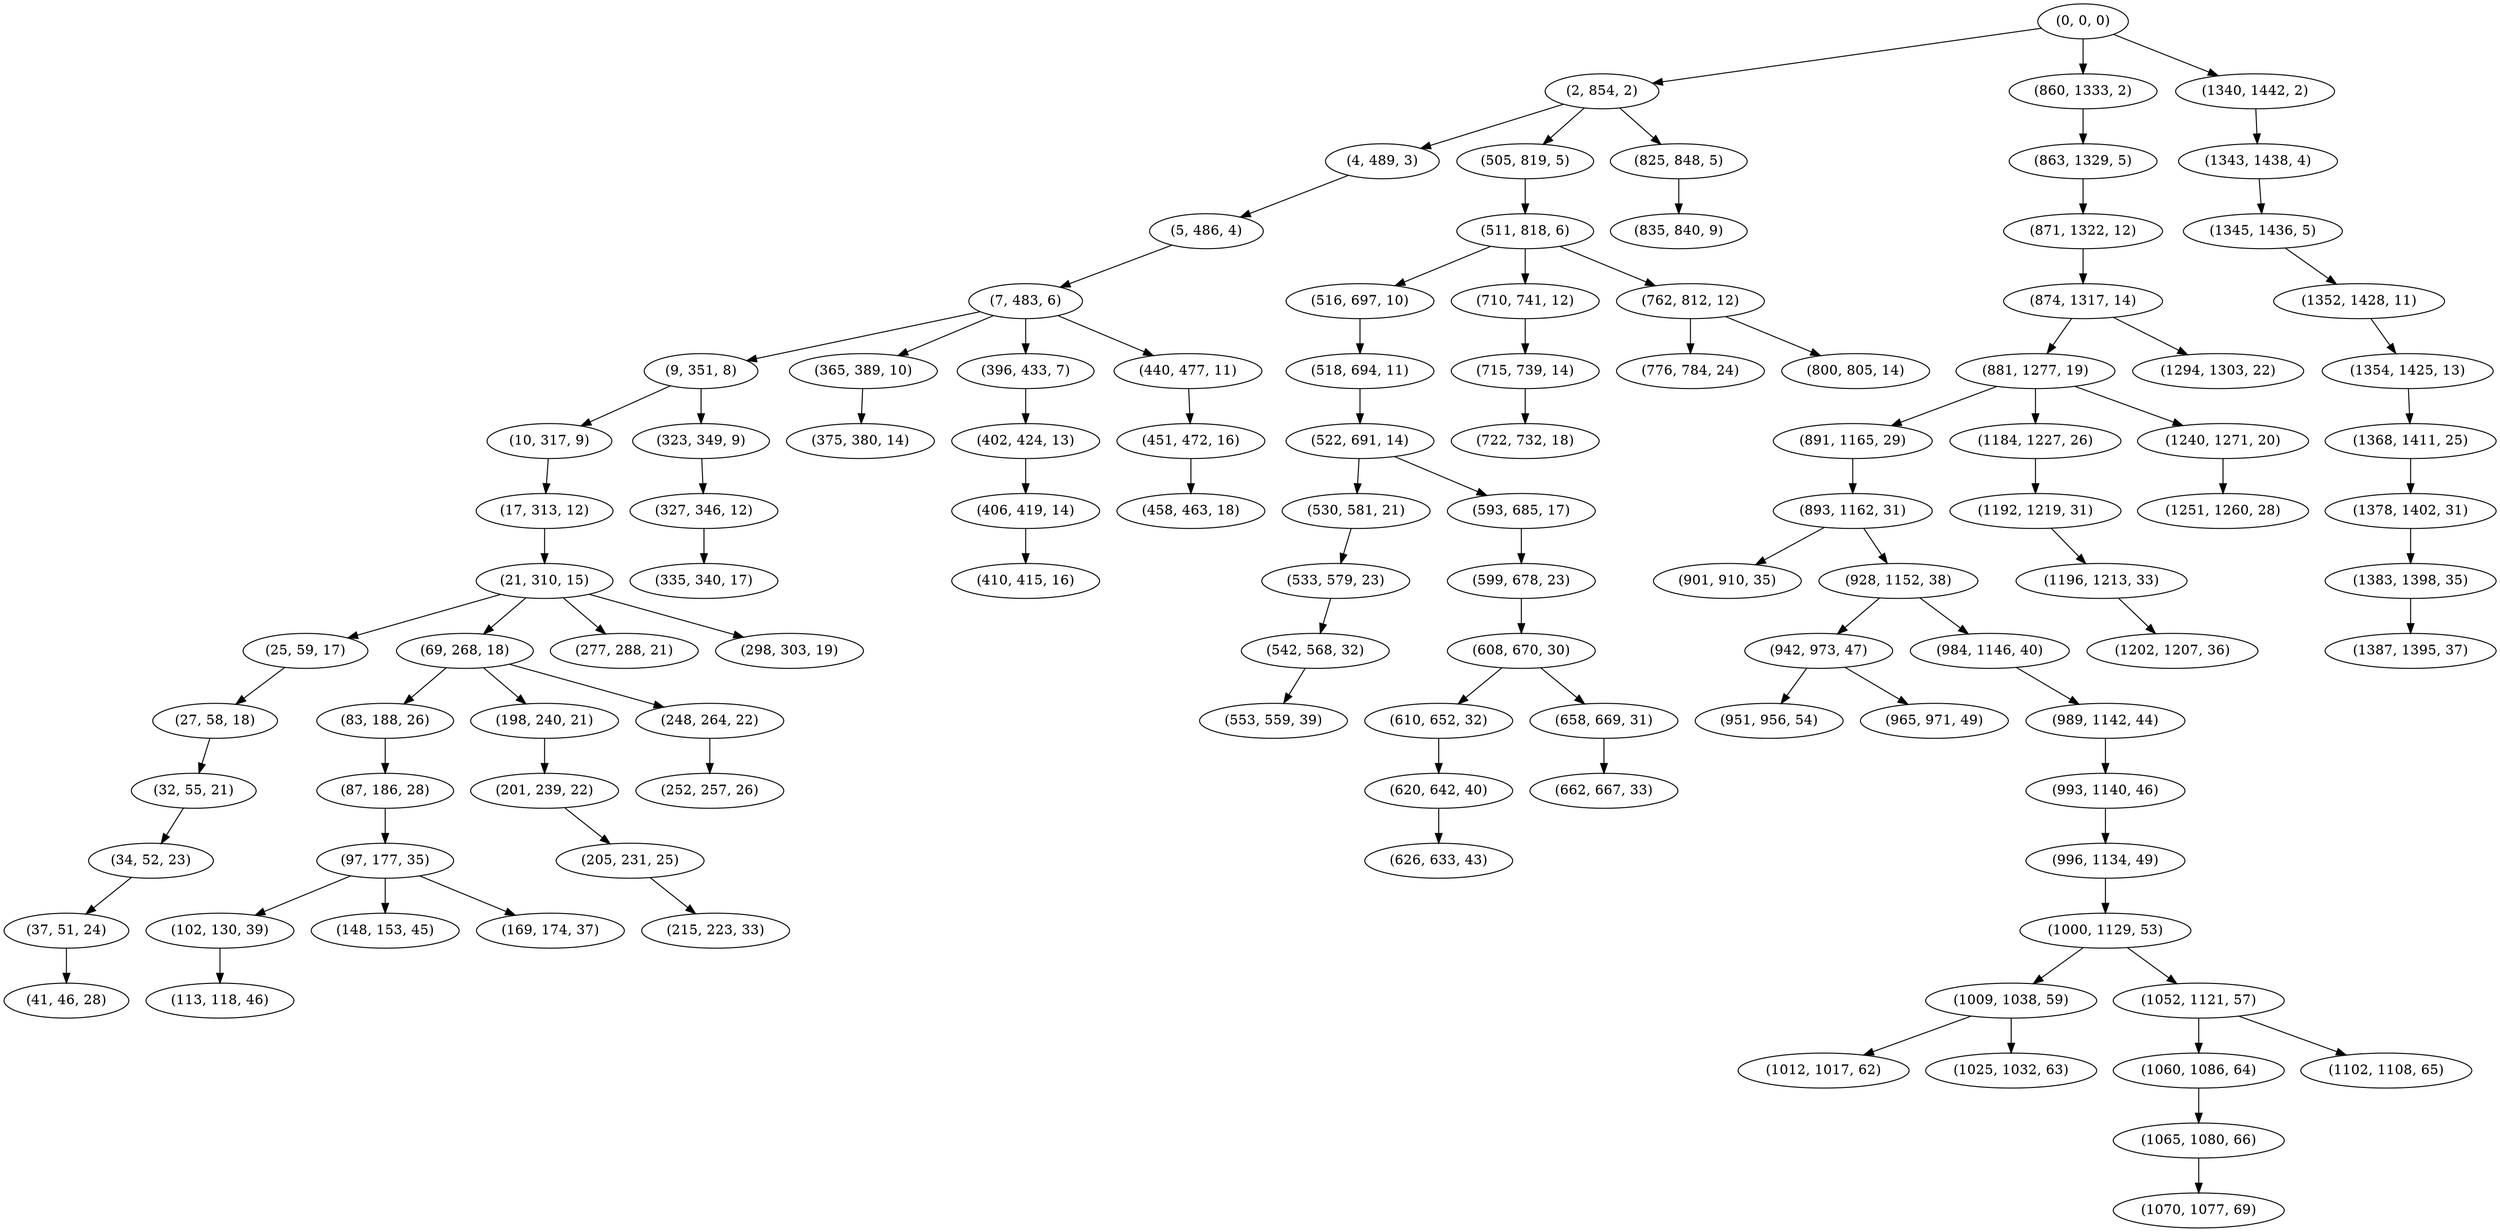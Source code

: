 digraph tree {
    "(0, 0, 0)";
    "(2, 854, 2)";
    "(4, 489, 3)";
    "(5, 486, 4)";
    "(7, 483, 6)";
    "(9, 351, 8)";
    "(10, 317, 9)";
    "(17, 313, 12)";
    "(21, 310, 15)";
    "(25, 59, 17)";
    "(27, 58, 18)";
    "(32, 55, 21)";
    "(34, 52, 23)";
    "(37, 51, 24)";
    "(41, 46, 28)";
    "(69, 268, 18)";
    "(83, 188, 26)";
    "(87, 186, 28)";
    "(97, 177, 35)";
    "(102, 130, 39)";
    "(113, 118, 46)";
    "(148, 153, 45)";
    "(169, 174, 37)";
    "(198, 240, 21)";
    "(201, 239, 22)";
    "(205, 231, 25)";
    "(215, 223, 33)";
    "(248, 264, 22)";
    "(252, 257, 26)";
    "(277, 288, 21)";
    "(298, 303, 19)";
    "(323, 349, 9)";
    "(327, 346, 12)";
    "(335, 340, 17)";
    "(365, 389, 10)";
    "(375, 380, 14)";
    "(396, 433, 7)";
    "(402, 424, 13)";
    "(406, 419, 14)";
    "(410, 415, 16)";
    "(440, 477, 11)";
    "(451, 472, 16)";
    "(458, 463, 18)";
    "(505, 819, 5)";
    "(511, 818, 6)";
    "(516, 697, 10)";
    "(518, 694, 11)";
    "(522, 691, 14)";
    "(530, 581, 21)";
    "(533, 579, 23)";
    "(542, 568, 32)";
    "(553, 559, 39)";
    "(593, 685, 17)";
    "(599, 678, 23)";
    "(608, 670, 30)";
    "(610, 652, 32)";
    "(620, 642, 40)";
    "(626, 633, 43)";
    "(658, 669, 31)";
    "(662, 667, 33)";
    "(710, 741, 12)";
    "(715, 739, 14)";
    "(722, 732, 18)";
    "(762, 812, 12)";
    "(776, 784, 24)";
    "(800, 805, 14)";
    "(825, 848, 5)";
    "(835, 840, 9)";
    "(860, 1333, 2)";
    "(863, 1329, 5)";
    "(871, 1322, 12)";
    "(874, 1317, 14)";
    "(881, 1277, 19)";
    "(891, 1165, 29)";
    "(893, 1162, 31)";
    "(901, 910, 35)";
    "(928, 1152, 38)";
    "(942, 973, 47)";
    "(951, 956, 54)";
    "(965, 971, 49)";
    "(984, 1146, 40)";
    "(989, 1142, 44)";
    "(993, 1140, 46)";
    "(996, 1134, 49)";
    "(1000, 1129, 53)";
    "(1009, 1038, 59)";
    "(1012, 1017, 62)";
    "(1025, 1032, 63)";
    "(1052, 1121, 57)";
    "(1060, 1086, 64)";
    "(1065, 1080, 66)";
    "(1070, 1077, 69)";
    "(1102, 1108, 65)";
    "(1184, 1227, 26)";
    "(1192, 1219, 31)";
    "(1196, 1213, 33)";
    "(1202, 1207, 36)";
    "(1240, 1271, 20)";
    "(1251, 1260, 28)";
    "(1294, 1303, 22)";
    "(1340, 1442, 2)";
    "(1343, 1438, 4)";
    "(1345, 1436, 5)";
    "(1352, 1428, 11)";
    "(1354, 1425, 13)";
    "(1368, 1411, 25)";
    "(1378, 1402, 31)";
    "(1383, 1398, 35)";
    "(1387, 1395, 37)";
    "(0, 0, 0)" -> "(2, 854, 2)";
    "(0, 0, 0)" -> "(860, 1333, 2)";
    "(0, 0, 0)" -> "(1340, 1442, 2)";
    "(2, 854, 2)" -> "(4, 489, 3)";
    "(2, 854, 2)" -> "(505, 819, 5)";
    "(2, 854, 2)" -> "(825, 848, 5)";
    "(4, 489, 3)" -> "(5, 486, 4)";
    "(5, 486, 4)" -> "(7, 483, 6)";
    "(7, 483, 6)" -> "(9, 351, 8)";
    "(7, 483, 6)" -> "(365, 389, 10)";
    "(7, 483, 6)" -> "(396, 433, 7)";
    "(7, 483, 6)" -> "(440, 477, 11)";
    "(9, 351, 8)" -> "(10, 317, 9)";
    "(9, 351, 8)" -> "(323, 349, 9)";
    "(10, 317, 9)" -> "(17, 313, 12)";
    "(17, 313, 12)" -> "(21, 310, 15)";
    "(21, 310, 15)" -> "(25, 59, 17)";
    "(21, 310, 15)" -> "(69, 268, 18)";
    "(21, 310, 15)" -> "(277, 288, 21)";
    "(21, 310, 15)" -> "(298, 303, 19)";
    "(25, 59, 17)" -> "(27, 58, 18)";
    "(27, 58, 18)" -> "(32, 55, 21)";
    "(32, 55, 21)" -> "(34, 52, 23)";
    "(34, 52, 23)" -> "(37, 51, 24)";
    "(37, 51, 24)" -> "(41, 46, 28)";
    "(69, 268, 18)" -> "(83, 188, 26)";
    "(69, 268, 18)" -> "(198, 240, 21)";
    "(69, 268, 18)" -> "(248, 264, 22)";
    "(83, 188, 26)" -> "(87, 186, 28)";
    "(87, 186, 28)" -> "(97, 177, 35)";
    "(97, 177, 35)" -> "(102, 130, 39)";
    "(97, 177, 35)" -> "(148, 153, 45)";
    "(97, 177, 35)" -> "(169, 174, 37)";
    "(102, 130, 39)" -> "(113, 118, 46)";
    "(198, 240, 21)" -> "(201, 239, 22)";
    "(201, 239, 22)" -> "(205, 231, 25)";
    "(205, 231, 25)" -> "(215, 223, 33)";
    "(248, 264, 22)" -> "(252, 257, 26)";
    "(323, 349, 9)" -> "(327, 346, 12)";
    "(327, 346, 12)" -> "(335, 340, 17)";
    "(365, 389, 10)" -> "(375, 380, 14)";
    "(396, 433, 7)" -> "(402, 424, 13)";
    "(402, 424, 13)" -> "(406, 419, 14)";
    "(406, 419, 14)" -> "(410, 415, 16)";
    "(440, 477, 11)" -> "(451, 472, 16)";
    "(451, 472, 16)" -> "(458, 463, 18)";
    "(505, 819, 5)" -> "(511, 818, 6)";
    "(511, 818, 6)" -> "(516, 697, 10)";
    "(511, 818, 6)" -> "(710, 741, 12)";
    "(511, 818, 6)" -> "(762, 812, 12)";
    "(516, 697, 10)" -> "(518, 694, 11)";
    "(518, 694, 11)" -> "(522, 691, 14)";
    "(522, 691, 14)" -> "(530, 581, 21)";
    "(522, 691, 14)" -> "(593, 685, 17)";
    "(530, 581, 21)" -> "(533, 579, 23)";
    "(533, 579, 23)" -> "(542, 568, 32)";
    "(542, 568, 32)" -> "(553, 559, 39)";
    "(593, 685, 17)" -> "(599, 678, 23)";
    "(599, 678, 23)" -> "(608, 670, 30)";
    "(608, 670, 30)" -> "(610, 652, 32)";
    "(608, 670, 30)" -> "(658, 669, 31)";
    "(610, 652, 32)" -> "(620, 642, 40)";
    "(620, 642, 40)" -> "(626, 633, 43)";
    "(658, 669, 31)" -> "(662, 667, 33)";
    "(710, 741, 12)" -> "(715, 739, 14)";
    "(715, 739, 14)" -> "(722, 732, 18)";
    "(762, 812, 12)" -> "(776, 784, 24)";
    "(762, 812, 12)" -> "(800, 805, 14)";
    "(825, 848, 5)" -> "(835, 840, 9)";
    "(860, 1333, 2)" -> "(863, 1329, 5)";
    "(863, 1329, 5)" -> "(871, 1322, 12)";
    "(871, 1322, 12)" -> "(874, 1317, 14)";
    "(874, 1317, 14)" -> "(881, 1277, 19)";
    "(874, 1317, 14)" -> "(1294, 1303, 22)";
    "(881, 1277, 19)" -> "(891, 1165, 29)";
    "(881, 1277, 19)" -> "(1184, 1227, 26)";
    "(881, 1277, 19)" -> "(1240, 1271, 20)";
    "(891, 1165, 29)" -> "(893, 1162, 31)";
    "(893, 1162, 31)" -> "(901, 910, 35)";
    "(893, 1162, 31)" -> "(928, 1152, 38)";
    "(928, 1152, 38)" -> "(942, 973, 47)";
    "(928, 1152, 38)" -> "(984, 1146, 40)";
    "(942, 973, 47)" -> "(951, 956, 54)";
    "(942, 973, 47)" -> "(965, 971, 49)";
    "(984, 1146, 40)" -> "(989, 1142, 44)";
    "(989, 1142, 44)" -> "(993, 1140, 46)";
    "(993, 1140, 46)" -> "(996, 1134, 49)";
    "(996, 1134, 49)" -> "(1000, 1129, 53)";
    "(1000, 1129, 53)" -> "(1009, 1038, 59)";
    "(1000, 1129, 53)" -> "(1052, 1121, 57)";
    "(1009, 1038, 59)" -> "(1012, 1017, 62)";
    "(1009, 1038, 59)" -> "(1025, 1032, 63)";
    "(1052, 1121, 57)" -> "(1060, 1086, 64)";
    "(1052, 1121, 57)" -> "(1102, 1108, 65)";
    "(1060, 1086, 64)" -> "(1065, 1080, 66)";
    "(1065, 1080, 66)" -> "(1070, 1077, 69)";
    "(1184, 1227, 26)" -> "(1192, 1219, 31)";
    "(1192, 1219, 31)" -> "(1196, 1213, 33)";
    "(1196, 1213, 33)" -> "(1202, 1207, 36)";
    "(1240, 1271, 20)" -> "(1251, 1260, 28)";
    "(1340, 1442, 2)" -> "(1343, 1438, 4)";
    "(1343, 1438, 4)" -> "(1345, 1436, 5)";
    "(1345, 1436, 5)" -> "(1352, 1428, 11)";
    "(1352, 1428, 11)" -> "(1354, 1425, 13)";
    "(1354, 1425, 13)" -> "(1368, 1411, 25)";
    "(1368, 1411, 25)" -> "(1378, 1402, 31)";
    "(1378, 1402, 31)" -> "(1383, 1398, 35)";
    "(1383, 1398, 35)" -> "(1387, 1395, 37)";
}
